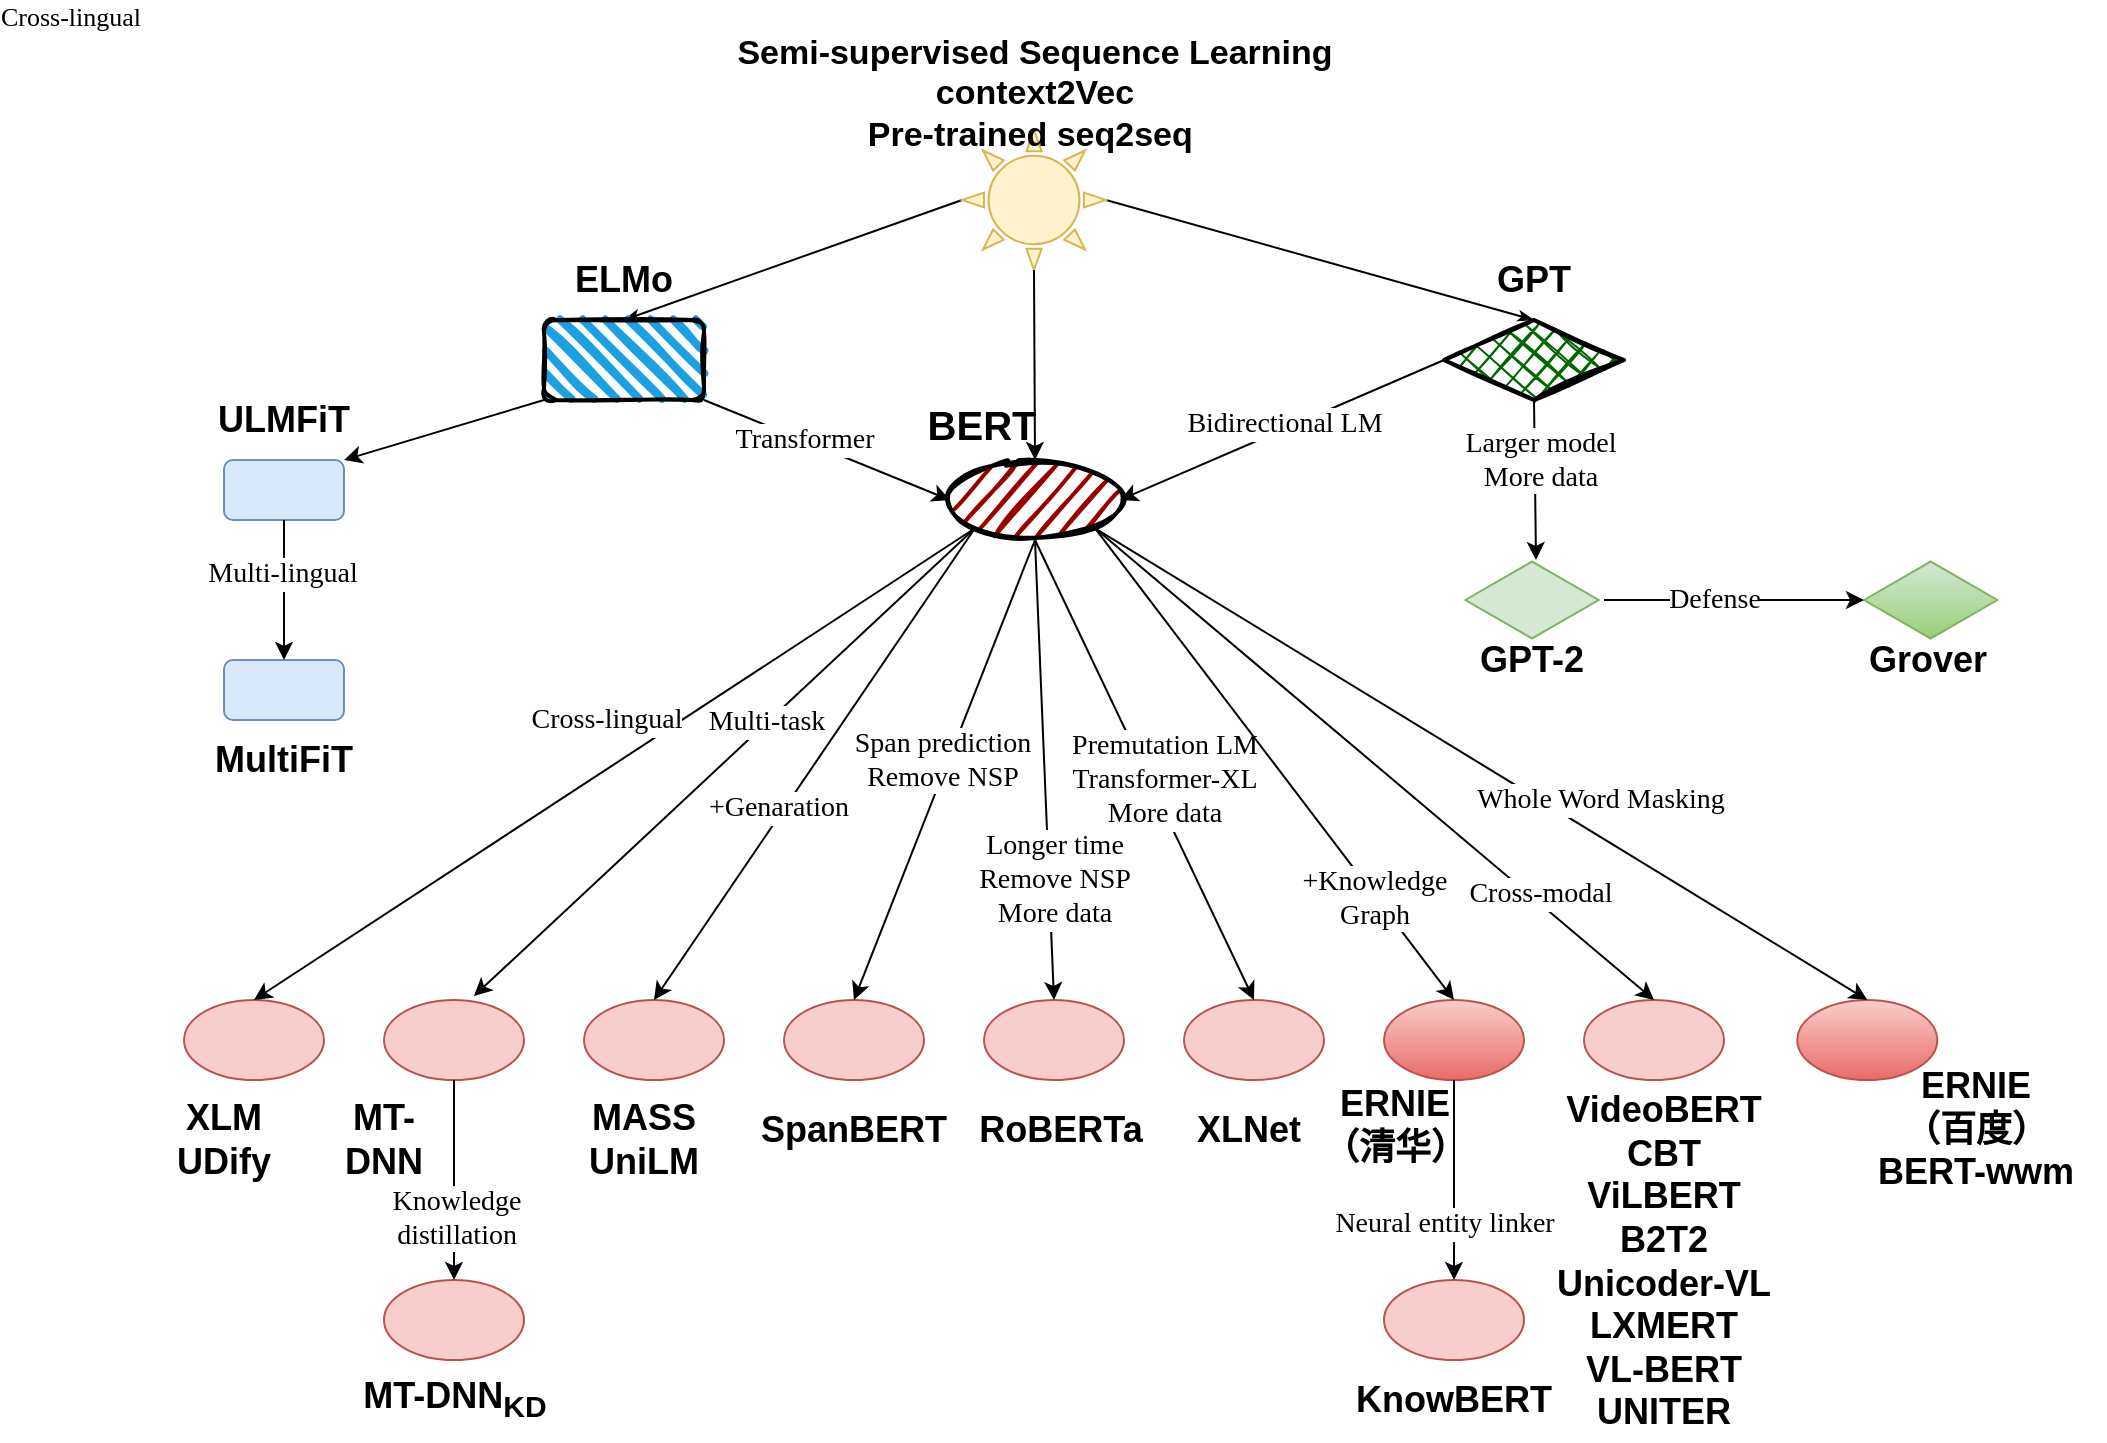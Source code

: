 <mxfile version="13.7.4" type="github">
  <diagram name="Page-1" id="42789a77-a242-8287-6e28-9cd8cfd52e62">
    <mxGraphModel dx="2366" dy="1486" grid="1" gridSize="10" guides="1" tooltips="1" connect="1" arrows="1" fold="1" page="1" pageScale="1" pageWidth="1000" pageHeight="750" background="#ffffff" math="0" shadow="0">
      <root>
        <mxCell id="0" />
        <mxCell id="1" parent="0" />
        <mxCell id="1ea317790d2ca983-13" value="" style="edgeStyle=none;rounded=1;html=1;labelBackgroundColor=none;startArrow=none;startFill=0;startSize=5;endArrow=classicThin;endFill=1;endSize=5;jettySize=auto;orthogonalLoop=1;strokeWidth=1;fontFamily=Verdana;fontSize=12;entryX=0.5;entryY=0;entryDx=0;entryDy=0;exitX=0;exitY=0.5;exitDx=0;exitDy=0;exitPerimeter=0;" parent="1" source="CKi8Rcar63tC_sLCUCNe-1" target="CKi8Rcar63tC_sLCUCNe-3" edge="1">
          <mxGeometry relative="1" as="geometry">
            <mxPoint x="417.01" y="104.08" as="sourcePoint" />
            <mxPoint x="239.206" y="179.65" as="targetPoint" />
          </mxGeometry>
        </mxCell>
        <mxCell id="1ea317790d2ca983-14" value="" style="edgeStyle=none;rounded=1;html=1;labelBackgroundColor=none;startArrow=none;startFill=0;startSize=5;endArrow=classicThin;endFill=1;endSize=5;jettySize=auto;orthogonalLoop=1;strokeWidth=1;fontFamily=Verdana;fontSize=12;entryX=0.5;entryY=0;entryDx=0;entryDy=0;exitX=1;exitY=0.5;exitDx=0;exitDy=0;exitPerimeter=0;" parent="1" source="CKi8Rcar63tC_sLCUCNe-1" target="CKi8Rcar63tC_sLCUCNe-5" edge="1">
          <mxGeometry relative="1" as="geometry">
            <mxPoint x="492.783" y="104.295" as="sourcePoint" />
            <mxPoint x="666.016" y="179.419" as="targetPoint" />
          </mxGeometry>
        </mxCell>
        <mxCell id="CKi8Rcar63tC_sLCUCNe-1" value="" style="verticalLabelPosition=bottom;verticalAlign=top;html=1;shape=mxgraph.basic.sun;fillColor=#fff2cc;strokeColor=#d6b656;" vertex="1" parent="1">
          <mxGeometry x="419" y="53" width="72" height="70" as="geometry" />
        </mxCell>
        <mxCell id="CKi8Rcar63tC_sLCUCNe-2" value="Semi-supervised Sequence Learning context2Vec &lt;br&gt;Pre-trained seq2seq&amp;nbsp;" style="text;html=1;strokeColor=none;fillColor=none;align=center;verticalAlign=middle;whiteSpace=wrap;rounded=0;fontSize=17;fontStyle=1" vertex="1" parent="1">
          <mxGeometry x="278" y="10" width="355" height="50" as="geometry" />
        </mxCell>
        <mxCell id="CKi8Rcar63tC_sLCUCNe-3" value="" style="rounded=1;whiteSpace=wrap;html=1;strokeWidth=2;fillWeight=4;hachureGap=8;hachureAngle=45;fillColor=#1ba1e2;sketch=1;fontSize=15;" vertex="1" parent="1">
          <mxGeometry x="210" y="148" width="80" height="40" as="geometry" />
        </mxCell>
        <mxCell id="CKi8Rcar63tC_sLCUCNe-4" value="ELMo" style="text;html=1;strokeColor=none;fillColor=none;align=center;verticalAlign=middle;whiteSpace=wrap;rounded=0;fontSize=18;fontStyle=1" vertex="1" parent="1">
          <mxGeometry x="230" y="118" width="40" height="20" as="geometry" />
        </mxCell>
        <mxCell id="CKi8Rcar63tC_sLCUCNe-5" value="" style="rhombus;whiteSpace=wrap;html=1;strokeWidth=2;fillWeight=-1;hachureGap=8;fillStyle=cross-hatch;fillColor=#006600;sketch=1;fontSize=17;" vertex="1" parent="1">
          <mxGeometry x="660" y="148" width="90" height="40" as="geometry" />
        </mxCell>
        <mxCell id="CKi8Rcar63tC_sLCUCNe-6" value="GPT" style="text;html=1;strokeColor=none;fillColor=none;align=center;verticalAlign=middle;whiteSpace=wrap;rounded=0;fontSize=18;fontStyle=1" vertex="1" parent="1">
          <mxGeometry x="685" y="118" width="40" height="20" as="geometry" />
        </mxCell>
        <mxCell id="CKi8Rcar63tC_sLCUCNe-7" value="" style="ellipse;whiteSpace=wrap;html=1;strokeWidth=2;fillWeight=2;hachureGap=8;fillColor=#990000;fillStyle=dots;sketch=1;fontSize=17;" vertex="1" parent="1">
          <mxGeometry x="413" y="218" width="85" height="40" as="geometry" />
        </mxCell>
        <mxCell id="CKi8Rcar63tC_sLCUCNe-8" value="" style="endArrow=classic;html=1;strokeColor=#000000;fontSize=17;exitX=0.5;exitY=1;exitDx=0;exitDy=0;exitPerimeter=0;entryX=0.5;entryY=0;entryDx=0;entryDy=0;" edge="1" parent="1" source="CKi8Rcar63tC_sLCUCNe-1" target="CKi8Rcar63tC_sLCUCNe-7">
          <mxGeometry width="50" height="50" relative="1" as="geometry">
            <mxPoint x="450" y="198" as="sourcePoint" />
            <mxPoint x="500" y="148" as="targetPoint" />
          </mxGeometry>
        </mxCell>
        <mxCell id="CKi8Rcar63tC_sLCUCNe-9" value="BERT" style="text;html=1;strokeColor=none;fillColor=none;align=center;verticalAlign=middle;whiteSpace=wrap;rounded=0;fontSize=20;fontStyle=1" vertex="1" parent="1">
          <mxGeometry x="409" y="190" width="40" height="20" as="geometry" />
        </mxCell>
        <mxCell id="CKi8Rcar63tC_sLCUCNe-11" value="" style="endArrow=classic;html=1;strokeColor=#000000;fontSize=17;exitX=1;exitY=1;exitDx=0;exitDy=0;entryX=0;entryY=0.5;entryDx=0;entryDy=0;" edge="1" parent="1" source="CKi8Rcar63tC_sLCUCNe-3" target="CKi8Rcar63tC_sLCUCNe-7">
          <mxGeometry width="50" height="50" relative="1" as="geometry">
            <mxPoint x="300" y="298" as="sourcePoint" />
            <mxPoint x="350" y="248" as="targetPoint" />
          </mxGeometry>
        </mxCell>
        <mxCell id="CKi8Rcar63tC_sLCUCNe-38" value="Transformer" style="edgeLabel;html=1;align=center;verticalAlign=middle;resizable=0;points=[];fontSize=14;fontFamily=Times New Roman;" vertex="1" connectable="0" parent="CKi8Rcar63tC_sLCUCNe-11">
          <mxGeometry x="-0.494" relative="1" as="geometry">
            <mxPoint x="18.5" y="7.2" as="offset" />
          </mxGeometry>
        </mxCell>
        <mxCell id="CKi8Rcar63tC_sLCUCNe-14" value="" style="html=1;whiteSpace=wrap;aspect=fixed;shape=isoRectangle;fontSize=17;fillColor=#d5e8d4;strokeColor=#82b366;" vertex="1" parent="1">
          <mxGeometry x="670.67" y="268" width="66.66" height="40" as="geometry" />
        </mxCell>
        <mxCell id="CKi8Rcar63tC_sLCUCNe-16" value="" style="rounded=1;whiteSpace=wrap;html=1;fontSize=17;fillColor=#dae8fc;strokeColor=#6c8ebf;" vertex="1" parent="1">
          <mxGeometry x="50" y="218" width="60" height="30" as="geometry" />
        </mxCell>
        <mxCell id="CKi8Rcar63tC_sLCUCNe-17" value="" style="endArrow=classic;html=1;strokeColor=#000000;fontSize=17;exitX=0;exitY=1;exitDx=0;exitDy=0;entryX=1;entryY=0;entryDx=0;entryDy=0;" edge="1" parent="1" source="CKi8Rcar63tC_sLCUCNe-3" target="CKi8Rcar63tC_sLCUCNe-16">
          <mxGeometry width="50" height="50" relative="1" as="geometry">
            <mxPoint x="150" y="328" as="sourcePoint" />
            <mxPoint x="200" y="278" as="targetPoint" />
          </mxGeometry>
        </mxCell>
        <mxCell id="CKi8Rcar63tC_sLCUCNe-18" value="" style="endArrow=classic;html=1;strokeColor=#000000;fontSize=17;exitX=0.5;exitY=1;exitDx=0;exitDy=0;entryX=0.53;entryY=0;entryDx=0;entryDy=0;entryPerimeter=0;" edge="1" parent="1" source="CKi8Rcar63tC_sLCUCNe-5" target="CKi8Rcar63tC_sLCUCNe-14">
          <mxGeometry width="50" height="50" relative="1" as="geometry">
            <mxPoint x="760" y="258" as="sourcePoint" />
            <mxPoint x="810" y="208" as="targetPoint" />
          </mxGeometry>
        </mxCell>
        <mxCell id="CKi8Rcar63tC_sLCUCNe-40" value="Larger model&lt;br&gt;More data" style="edgeLabel;html=1;align=center;verticalAlign=middle;resizable=0;points=[];fontSize=14;fontFamily=Times New Roman;" vertex="1" connectable="0" parent="CKi8Rcar63tC_sLCUCNe-18">
          <mxGeometry x="-0.249" y="2" relative="1" as="geometry">
            <mxPoint as="offset" />
          </mxGeometry>
        </mxCell>
        <mxCell id="CKi8Rcar63tC_sLCUCNe-19" value="" style="html=1;whiteSpace=wrap;aspect=fixed;shape=isoRectangle;fontSize=17;fillColor=#d5e8d4;strokeColor=#82b366;gradientColor=#97d077;" vertex="1" parent="1">
          <mxGeometry x="870" y="268" width="66.66" height="40" as="geometry" />
        </mxCell>
        <mxCell id="CKi8Rcar63tC_sLCUCNe-20" value="" style="endArrow=classic;html=1;strokeColor=#000000;fontSize=17;entryX=0;entryY=0.5;entryDx=0;entryDy=0;entryPerimeter=0;" edge="1" parent="1" target="CKi8Rcar63tC_sLCUCNe-19">
          <mxGeometry width="50" height="50" relative="1" as="geometry">
            <mxPoint x="740" y="288" as="sourcePoint" />
            <mxPoint x="880" y="328" as="targetPoint" />
          </mxGeometry>
        </mxCell>
        <mxCell id="CKi8Rcar63tC_sLCUCNe-41" value="Defense" style="edgeLabel;html=1;align=center;verticalAlign=middle;resizable=0;points=[];fontSize=14;fontFamily=Times New Roman;" vertex="1" connectable="0" parent="CKi8Rcar63tC_sLCUCNe-20">
          <mxGeometry x="-0.523" relative="1" as="geometry">
            <mxPoint x="24" as="offset" />
          </mxGeometry>
        </mxCell>
        <mxCell id="CKi8Rcar63tC_sLCUCNe-21" value="" style="ellipse;whiteSpace=wrap;html=1;fontSize=17;fillColor=#f8cecc;strokeColor=#b85450;" vertex="1" parent="1">
          <mxGeometry x="30" y="488" width="70" height="40" as="geometry" />
        </mxCell>
        <mxCell id="CKi8Rcar63tC_sLCUCNe-22" value="" style="rounded=1;whiteSpace=wrap;html=1;fontSize=17;fillColor=#dae8fc;strokeColor=#6c8ebf;" vertex="1" parent="1">
          <mxGeometry x="50" y="318" width="60" height="30" as="geometry" />
        </mxCell>
        <mxCell id="CKi8Rcar63tC_sLCUCNe-23" value="" style="endArrow=classic;html=1;strokeColor=#000000;fontSize=17;exitX=0.5;exitY=1;exitDx=0;exitDy=0;entryX=0.5;entryY=0;entryDx=0;entryDy=0;" edge="1" parent="1" source="CKi8Rcar63tC_sLCUCNe-16" target="CKi8Rcar63tC_sLCUCNe-22">
          <mxGeometry width="50" height="50" relative="1" as="geometry">
            <mxPoint x="180" y="318" as="sourcePoint" />
            <mxPoint x="230" y="268" as="targetPoint" />
          </mxGeometry>
        </mxCell>
        <mxCell id="CKi8Rcar63tC_sLCUCNe-37" value="Multi-lingual" style="edgeLabel;html=1;align=center;verticalAlign=middle;resizable=0;points=[];fontSize=14;fontFamily=Times New Roman;" vertex="1" connectable="0" parent="CKi8Rcar63tC_sLCUCNe-23">
          <mxGeometry x="-0.429" y="-1" relative="1" as="geometry">
            <mxPoint y="7" as="offset" />
          </mxGeometry>
        </mxCell>
        <mxCell id="CKi8Rcar63tC_sLCUCNe-24" value="" style="ellipse;whiteSpace=wrap;html=1;fontSize=17;fillColor=#f8cecc;strokeColor=#b85450;" vertex="1" parent="1">
          <mxGeometry x="130" y="488" width="70" height="40" as="geometry" />
        </mxCell>
        <mxCell id="CKi8Rcar63tC_sLCUCNe-25" value="" style="ellipse;whiteSpace=wrap;html=1;fontSize=17;fillColor=#f8cecc;strokeColor=#b85450;" vertex="1" parent="1">
          <mxGeometry x="230" y="488" width="70" height="40" as="geometry" />
        </mxCell>
        <mxCell id="CKi8Rcar63tC_sLCUCNe-26" value="" style="ellipse;whiteSpace=wrap;html=1;fontSize=17;fillColor=#f8cecc;strokeColor=#b85450;" vertex="1" parent="1">
          <mxGeometry x="330" y="488" width="70" height="40" as="geometry" />
        </mxCell>
        <mxCell id="CKi8Rcar63tC_sLCUCNe-27" value="" style="ellipse;whiteSpace=wrap;html=1;fontSize=17;fillColor=#f8cecc;strokeColor=#b85450;" vertex="1" parent="1">
          <mxGeometry x="430" y="488" width="70" height="40" as="geometry" />
        </mxCell>
        <mxCell id="CKi8Rcar63tC_sLCUCNe-28" value="" style="ellipse;whiteSpace=wrap;html=1;fontSize=17;fillColor=#f8cecc;strokeColor=#b85450;" vertex="1" parent="1">
          <mxGeometry x="530" y="488" width="70" height="40" as="geometry" />
        </mxCell>
        <mxCell id="CKi8Rcar63tC_sLCUCNe-29" value="" style="ellipse;whiteSpace=wrap;html=1;fontSize=17;fillColor=#f8cecc;strokeColor=#b85450;gradientColor=#ea6b66;" vertex="1" parent="1">
          <mxGeometry x="630" y="488" width="70" height="40" as="geometry" />
        </mxCell>
        <mxCell id="CKi8Rcar63tC_sLCUCNe-30" value="" style="ellipse;whiteSpace=wrap;html=1;fontSize=17;fillColor=#f8cecc;strokeColor=#b85450;" vertex="1" parent="1">
          <mxGeometry x="730" y="488" width="70" height="40" as="geometry" />
        </mxCell>
        <mxCell id="CKi8Rcar63tC_sLCUCNe-31" value="" style="ellipse;whiteSpace=wrap;html=1;fontSize=17;fillColor=#f8cecc;strokeColor=#b85450;gradientColor=#ea6b66;" vertex="1" parent="1">
          <mxGeometry x="836.66" y="488" width="70" height="40" as="geometry" />
        </mxCell>
        <mxCell id="CKi8Rcar63tC_sLCUCNe-32" value="" style="ellipse;whiteSpace=wrap;html=1;fontSize=17;fillColor=#f8cecc;strokeColor=#b85450;" vertex="1" parent="1">
          <mxGeometry x="130" y="628" width="70" height="40" as="geometry" />
        </mxCell>
        <mxCell id="CKi8Rcar63tC_sLCUCNe-33" value="" style="endArrow=classic;html=1;fontSize=17;exitX=0.5;exitY=1;exitDx=0;exitDy=0;entryX=0.5;entryY=0;entryDx=0;entryDy=0;fillColor=#f8cecc;" edge="1" parent="1" source="CKi8Rcar63tC_sLCUCNe-24" target="CKi8Rcar63tC_sLCUCNe-32">
          <mxGeometry width="50" height="50" relative="1" as="geometry">
            <mxPoint x="260" y="618" as="sourcePoint" />
            <mxPoint x="310" y="568" as="targetPoint" />
          </mxGeometry>
        </mxCell>
        <mxCell id="CKi8Rcar63tC_sLCUCNe-75" value="Knowledge&lt;br style=&quot;font-size: 14px;&quot;&gt;distillation" style="edgeLabel;html=1;align=center;verticalAlign=middle;resizable=0;points=[];fontSize=14;fontFamily=Times New Roman;" vertex="1" connectable="0" parent="CKi8Rcar63tC_sLCUCNe-33">
          <mxGeometry x="0.24" y="1" relative="1" as="geometry">
            <mxPoint y="7" as="offset" />
          </mxGeometry>
        </mxCell>
        <mxCell id="CKi8Rcar63tC_sLCUCNe-34" value="" style="endArrow=classic;html=1;strokeColor=#000000;fontSize=17;exitX=0;exitY=0.5;exitDx=0;exitDy=0;entryX=1;entryY=0.5;entryDx=0;entryDy=0;" edge="1" parent="1" source="CKi8Rcar63tC_sLCUCNe-5" target="CKi8Rcar63tC_sLCUCNe-7">
          <mxGeometry width="50" height="50" relative="1" as="geometry">
            <mxPoint x="570" y="378" as="sourcePoint" />
            <mxPoint x="620" y="328" as="targetPoint" />
          </mxGeometry>
        </mxCell>
        <mxCell id="CKi8Rcar63tC_sLCUCNe-39" value="Bidirectional LM" style="edgeLabel;html=1;align=center;verticalAlign=middle;resizable=0;points=[];fontSize=14;fontFamily=Times New Roman;" vertex="1" connectable="0" parent="CKi8Rcar63tC_sLCUCNe-34">
          <mxGeometry x="-0.127" y="-1" relative="1" as="geometry">
            <mxPoint x="-8.92" y="2.38" as="offset" />
          </mxGeometry>
        </mxCell>
        <mxCell id="CKi8Rcar63tC_sLCUCNe-35" value="ULMFiT" style="text;html=1;strokeColor=none;fillColor=none;align=center;verticalAlign=middle;whiteSpace=wrap;rounded=0;fontSize=18;fontStyle=1" vertex="1" parent="1">
          <mxGeometry x="60" y="188" width="40" height="20" as="geometry" />
        </mxCell>
        <mxCell id="CKi8Rcar63tC_sLCUCNe-36" value="MultiFiT" style="text;html=1;strokeColor=none;fillColor=none;align=center;verticalAlign=middle;whiteSpace=wrap;rounded=0;fontSize=18;fontStyle=1" vertex="1" parent="1">
          <mxGeometry x="60" y="358" width="40" height="20" as="geometry" />
        </mxCell>
        <mxCell id="CKi8Rcar63tC_sLCUCNe-42" value="GPT-2" style="text;html=1;strokeColor=none;fillColor=none;align=center;verticalAlign=middle;whiteSpace=wrap;rounded=0;fontSize=18;fontStyle=1" vertex="1" parent="1">
          <mxGeometry x="676" y="308" width="56" height="20" as="geometry" />
        </mxCell>
        <mxCell id="CKi8Rcar63tC_sLCUCNe-43" value="Grover" style="text;html=1;strokeColor=none;fillColor=none;align=center;verticalAlign=middle;whiteSpace=wrap;rounded=0;fontSize=18;fontStyle=1" vertex="1" parent="1">
          <mxGeometry x="873.66" y="308" width="56" height="20" as="geometry" />
        </mxCell>
        <mxCell id="CKi8Rcar63tC_sLCUCNe-44" value="" style="endArrow=classic;html=1;strokeColor=#000000;fontFamily=Times New Roman;fontSize=20;exitX=0;exitY=1;exitDx=0;exitDy=0;entryX=0.5;entryY=0;entryDx=0;entryDy=0;" edge="1" parent="1" source="CKi8Rcar63tC_sLCUCNe-7" target="CKi8Rcar63tC_sLCUCNe-21">
          <mxGeometry width="50" height="50" relative="1" as="geometry">
            <mxPoint x="230" y="398" as="sourcePoint" />
            <mxPoint x="280" y="348" as="targetPoint" />
          </mxGeometry>
        </mxCell>
        <mxCell id="CKi8Rcar63tC_sLCUCNe-53" value="Cross-lingual" style="edgeLabel;html=1;align=center;verticalAlign=middle;resizable=0;points=[];fontSize=14;fontFamily=Times New Roman;" vertex="1" connectable="0" parent="CKi8Rcar63tC_sLCUCNe-44">
          <mxGeometry x="-0.134" y="-3" relative="1" as="geometry">
            <mxPoint x="-27.47" y="-4.04" as="offset" />
          </mxGeometry>
        </mxCell>
        <mxCell id="CKi8Rcar63tC_sLCUCNe-45" value="" style="endArrow=classic;html=1;strokeColor=#000000;fontFamily=Times New Roman;fontSize=20;exitX=0;exitY=1;exitDx=0;exitDy=0;entryX=0.643;entryY=-0.05;entryDx=0;entryDy=0;entryPerimeter=0;" edge="1" parent="1" source="CKi8Rcar63tC_sLCUCNe-7" target="CKi8Rcar63tC_sLCUCNe-24">
          <mxGeometry width="50" height="50" relative="1" as="geometry">
            <mxPoint x="490" y="398" as="sourcePoint" />
            <mxPoint x="540" y="348" as="targetPoint" />
          </mxGeometry>
        </mxCell>
        <mxCell id="CKi8Rcar63tC_sLCUCNe-54" value="Multi-task" style="edgeLabel;html=1;align=center;verticalAlign=middle;resizable=0;points=[];fontSize=14;fontFamily=Times New Roman;" vertex="1" connectable="0" parent="CKi8Rcar63tC_sLCUCNe-45">
          <mxGeometry x="-0.172" y="-1" relative="1" as="geometry">
            <mxPoint as="offset" />
          </mxGeometry>
        </mxCell>
        <mxCell id="CKi8Rcar63tC_sLCUCNe-46" value="" style="endArrow=classic;html=1;strokeColor=#000000;fontFamily=Times New Roman;fontSize=20;exitX=0;exitY=1;exitDx=0;exitDy=0;entryX=0.5;entryY=0;entryDx=0;entryDy=0;" edge="1" parent="1" source="CKi8Rcar63tC_sLCUCNe-7" target="CKi8Rcar63tC_sLCUCNe-25">
          <mxGeometry width="50" height="50" relative="1" as="geometry">
            <mxPoint x="450" y="388" as="sourcePoint" />
            <mxPoint x="500" y="338" as="targetPoint" />
          </mxGeometry>
        </mxCell>
        <mxCell id="CKi8Rcar63tC_sLCUCNe-55" value="+Genaration" style="edgeLabel;html=1;align=center;verticalAlign=middle;resizable=0;points=[];fontSize=14;fontFamily=Times New Roman;" vertex="1" connectable="0" parent="CKi8Rcar63tC_sLCUCNe-46">
          <mxGeometry x="0.199" y="-3" relative="1" as="geometry">
            <mxPoint as="offset" />
          </mxGeometry>
        </mxCell>
        <mxCell id="CKi8Rcar63tC_sLCUCNe-47" value="" style="endArrow=classic;html=1;strokeColor=#000000;fontFamily=Times New Roman;fontSize=20;exitX=0.5;exitY=1;exitDx=0;exitDy=0;entryX=0.5;entryY=0;entryDx=0;entryDy=0;" edge="1" parent="1" source="CKi8Rcar63tC_sLCUCNe-7" target="CKi8Rcar63tC_sLCUCNe-26">
          <mxGeometry width="50" height="50" relative="1" as="geometry">
            <mxPoint x="510" y="378" as="sourcePoint" />
            <mxPoint x="560" y="328" as="targetPoint" />
          </mxGeometry>
        </mxCell>
        <mxCell id="CKi8Rcar63tC_sLCUCNe-56" value="Span prediction&lt;br style=&quot;font-size: 14px;&quot;&gt;Remove NSP" style="edgeLabel;html=1;align=center;verticalAlign=middle;resizable=0;points=[];fontSize=14;fontFamily=Times New Roman;" vertex="1" connectable="0" parent="CKi8Rcar63tC_sLCUCNe-47">
          <mxGeometry x="0.141" y="2" relative="1" as="geometry">
            <mxPoint x="3.27" y="-21.94" as="offset" />
          </mxGeometry>
        </mxCell>
        <mxCell id="CKi8Rcar63tC_sLCUCNe-48" value="" style="endArrow=classic;html=1;strokeColor=#000000;fontFamily=Times New Roman;fontSize=20;exitX=0.5;exitY=1;exitDx=0;exitDy=0;entryX=0.5;entryY=0;entryDx=0;entryDy=0;" edge="1" parent="1" source="CKi8Rcar63tC_sLCUCNe-7" target="CKi8Rcar63tC_sLCUCNe-27">
          <mxGeometry width="50" height="50" relative="1" as="geometry">
            <mxPoint x="510" y="388" as="sourcePoint" />
            <mxPoint x="560" y="338" as="targetPoint" />
          </mxGeometry>
        </mxCell>
        <mxCell id="CKi8Rcar63tC_sLCUCNe-57" value="Longer time&lt;br style=&quot;font-size: 14px;&quot;&gt;Remove NSP&lt;br style=&quot;font-size: 14px;&quot;&gt;More data" style="edgeLabel;html=1;align=center;verticalAlign=middle;resizable=0;points=[];fontSize=14;fontFamily=Times New Roman;" vertex="1" connectable="0" parent="CKi8Rcar63tC_sLCUCNe-48">
          <mxGeometry x="0.322" relative="1" as="geometry">
            <mxPoint x="3.23" y="18.13" as="offset" />
          </mxGeometry>
        </mxCell>
        <mxCell id="CKi8Rcar63tC_sLCUCNe-49" value="" style="endArrow=classic;html=1;strokeColor=#000000;fontFamily=Times New Roman;fontSize=20;exitX=0.5;exitY=1;exitDx=0;exitDy=0;entryX=0.5;entryY=0;entryDx=0;entryDy=0;" edge="1" parent="1" source="CKi8Rcar63tC_sLCUCNe-7" target="CKi8Rcar63tC_sLCUCNe-28">
          <mxGeometry width="50" height="50" relative="1" as="geometry">
            <mxPoint x="540" y="368" as="sourcePoint" />
            <mxPoint x="590" y="318" as="targetPoint" />
          </mxGeometry>
        </mxCell>
        <mxCell id="CKi8Rcar63tC_sLCUCNe-58" value="Premutation LM&lt;br style=&quot;font-size: 14px;&quot;&gt;Transformer-XL&lt;br style=&quot;font-size: 14px;&quot;&gt;More data" style="edgeLabel;html=1;align=center;verticalAlign=middle;resizable=0;points=[];fontSize=14;fontFamily=Times New Roman;" vertex="1" connectable="0" parent="CKi8Rcar63tC_sLCUCNe-49">
          <mxGeometry x="0.543" y="1" relative="1" as="geometry">
            <mxPoint x="-21.08" y="-57.44" as="offset" />
          </mxGeometry>
        </mxCell>
        <mxCell id="CKi8Rcar63tC_sLCUCNe-50" value="" style="endArrow=classic;html=1;strokeColor=#000000;fontFamily=Times New Roman;fontSize=20;exitX=1;exitY=1;exitDx=0;exitDy=0;entryX=0.5;entryY=0;entryDx=0;entryDy=0;" edge="1" parent="1" source="CKi8Rcar63tC_sLCUCNe-7" target="CKi8Rcar63tC_sLCUCNe-29">
          <mxGeometry width="50" height="50" relative="1" as="geometry">
            <mxPoint x="560" y="348" as="sourcePoint" />
            <mxPoint x="610" y="298" as="targetPoint" />
          </mxGeometry>
        </mxCell>
        <mxCell id="CKi8Rcar63tC_sLCUCNe-59" value="+Knowledge&lt;br style=&quot;font-size: 14px;&quot;&gt;Graph" style="edgeLabel;html=1;align=center;verticalAlign=middle;resizable=0;points=[];fontSize=14;fontFamily=Times New Roman;" vertex="1" connectable="0" parent="CKi8Rcar63tC_sLCUCNe-50">
          <mxGeometry x="0.563" y="-1" relative="1" as="geometry">
            <mxPoint as="offset" />
          </mxGeometry>
        </mxCell>
        <mxCell id="CKi8Rcar63tC_sLCUCNe-51" value="" style="endArrow=classic;html=1;strokeColor=#000000;fontFamily=Times New Roman;fontSize=20;exitX=1;exitY=1;exitDx=0;exitDy=0;entryX=0.5;entryY=0;entryDx=0;entryDy=0;" edge="1" parent="1" source="CKi8Rcar63tC_sLCUCNe-7" target="CKi8Rcar63tC_sLCUCNe-30">
          <mxGeometry width="50" height="50" relative="1" as="geometry">
            <mxPoint x="580" y="318" as="sourcePoint" />
            <mxPoint x="630" y="268" as="targetPoint" />
          </mxGeometry>
        </mxCell>
        <mxCell id="CKi8Rcar63tC_sLCUCNe-60" value="Cross-modal" style="edgeLabel;html=1;align=center;verticalAlign=middle;resizable=0;points=[];fontSize=14;fontFamily=Times New Roman;" vertex="1" connectable="0" parent="CKi8Rcar63tC_sLCUCNe-51">
          <mxGeometry x="0.575" y="4" relative="1" as="geometry">
            <mxPoint as="offset" />
          </mxGeometry>
        </mxCell>
        <mxCell id="CKi8Rcar63tC_sLCUCNe-52" value="" style="endArrow=classic;html=1;strokeColor=#000000;fontFamily=Times New Roman;fontSize=20;exitX=1;exitY=1;exitDx=0;exitDy=0;entryX=0.5;entryY=0;entryDx=0;entryDy=0;" edge="1" parent="1" source="CKi8Rcar63tC_sLCUCNe-7" target="CKi8Rcar63tC_sLCUCNe-31">
          <mxGeometry width="50" height="50" relative="1" as="geometry">
            <mxPoint x="730" y="418" as="sourcePoint" />
            <mxPoint x="780" y="368" as="targetPoint" />
          </mxGeometry>
        </mxCell>
        <mxCell id="CKi8Rcar63tC_sLCUCNe-61" value="Whole Word Masking" style="edgeLabel;html=1;align=center;verticalAlign=middle;resizable=0;points=[];fontSize=14;fontFamily=Times New Roman;" vertex="1" connectable="0" parent="CKi8Rcar63tC_sLCUCNe-52">
          <mxGeometry x="0.64" relative="1" as="geometry">
            <mxPoint x="-64.72" y="-57.51" as="offset" />
          </mxGeometry>
        </mxCell>
        <mxCell id="CKi8Rcar63tC_sLCUCNe-62" value="XLM&lt;br&gt;UDify" style="text;html=1;strokeColor=none;fillColor=none;align=center;verticalAlign=middle;whiteSpace=wrap;rounded=0;fontSize=18;fontStyle=1" vertex="1" parent="1">
          <mxGeometry x="20" y="538" width="60" height="40" as="geometry" />
        </mxCell>
        <mxCell id="CKi8Rcar63tC_sLCUCNe-63" value="MT-DNN&lt;sub&gt;KD&lt;/sub&gt;" style="text;html=1;strokeColor=none;fillColor=none;align=center;verticalAlign=middle;whiteSpace=wrap;rounded=0;fontSize=18;fontStyle=1" vertex="1" parent="1">
          <mxGeometry x="112.5" y="668" width="105" height="40" as="geometry" />
        </mxCell>
        <mxCell id="CKi8Rcar63tC_sLCUCNe-64" value="MT-DNN" style="text;html=1;strokeColor=none;fillColor=none;align=center;verticalAlign=middle;whiteSpace=wrap;rounded=0;fontSize=18;fontStyle=1" vertex="1" parent="1">
          <mxGeometry x="100" y="538" width="60" height="40" as="geometry" />
        </mxCell>
        <mxCell id="CKi8Rcar63tC_sLCUCNe-65" value="MASS&lt;br&gt;UniLM" style="text;html=1;strokeColor=none;fillColor=none;align=center;verticalAlign=middle;whiteSpace=wrap;rounded=0;fontSize=18;fontStyle=1" vertex="1" parent="1">
          <mxGeometry x="230" y="538" width="60" height="40" as="geometry" />
        </mxCell>
        <mxCell id="CKi8Rcar63tC_sLCUCNe-66" value="SpanBERT" style="text;html=1;strokeColor=none;fillColor=none;align=center;verticalAlign=middle;whiteSpace=wrap;rounded=0;fontSize=18;fontStyle=1" vertex="1" parent="1">
          <mxGeometry x="325" y="533" width="80" height="40" as="geometry" />
        </mxCell>
        <mxCell id="CKi8Rcar63tC_sLCUCNe-67" value="RoBERTa" style="text;html=1;strokeColor=none;fillColor=none;align=center;verticalAlign=middle;whiteSpace=wrap;rounded=0;fontSize=18;fontStyle=1" vertex="1" parent="1">
          <mxGeometry x="436" y="533" width="65" height="40" as="geometry" />
        </mxCell>
        <mxCell id="CKi8Rcar63tC_sLCUCNe-68" value="KnowBERT" style="text;html=1;strokeColor=none;fillColor=none;align=center;verticalAlign=middle;whiteSpace=wrap;rounded=0;fontSize=18;fontStyle=1" vertex="1" parent="1">
          <mxGeometry x="615" y="668" width="100" height="40" as="geometry" />
        </mxCell>
        <mxCell id="CKi8Rcar63tC_sLCUCNe-69" value="ERNIE&lt;br&gt;（清华）" style="text;html=1;strokeColor=none;fillColor=none;align=center;verticalAlign=middle;whiteSpace=wrap;rounded=0;fontSize=18;fontStyle=1" vertex="1" parent="1">
          <mxGeometry x="594" y="531" width="83" height="40" as="geometry" />
        </mxCell>
        <mxCell id="CKi8Rcar63tC_sLCUCNe-70" value="" style="ellipse;whiteSpace=wrap;html=1;fontSize=17;fillColor=#f8cecc;strokeColor=#b85450;" vertex="1" parent="1">
          <mxGeometry x="630" y="628" width="70" height="40" as="geometry" />
        </mxCell>
        <mxCell id="CKi8Rcar63tC_sLCUCNe-71" value="" style="endArrow=classic;html=1;strokeColor=#000000;fontFamily=Times New Roman;fontSize=13;exitX=0.5;exitY=1;exitDx=0;exitDy=0;entryX=0.5;entryY=0;entryDx=0;entryDy=0;" edge="1" parent="1" source="CKi8Rcar63tC_sLCUCNe-29" target="CKi8Rcar63tC_sLCUCNe-70">
          <mxGeometry width="50" height="50" relative="1" as="geometry">
            <mxPoint x="580" y="728" as="sourcePoint" />
            <mxPoint x="630" y="678" as="targetPoint" />
          </mxGeometry>
        </mxCell>
        <mxCell id="CKi8Rcar63tC_sLCUCNe-76" value="Neural entity linker" style="edgeLabel;html=1;align=center;verticalAlign=middle;resizable=0;points=[];fontSize=14;fontFamily=Times New Roman;" vertex="1" connectable="0" parent="CKi8Rcar63tC_sLCUCNe-71">
          <mxGeometry x="0.22" y="1" relative="1" as="geometry">
            <mxPoint x="-6" y="11" as="offset" />
          </mxGeometry>
        </mxCell>
        <mxCell id="CKi8Rcar63tC_sLCUCNe-72" value="ERNIE&lt;br&gt;（百度）&lt;br&gt;BERT-wwm" style="text;html=1;strokeColor=none;fillColor=none;align=center;verticalAlign=middle;whiteSpace=wrap;rounded=0;fontSize=18;fontStyle=1" vertex="1" parent="1">
          <mxGeometry x="861.83" y="533" width="128.17" height="40" as="geometry" />
        </mxCell>
        <mxCell id="CKi8Rcar63tC_sLCUCNe-73" value="VideoBERT &lt;br&gt;CBT&lt;br&gt;ViLBERT&lt;br&gt;B2T2&lt;br&gt;Unicoder-VL&lt;br&gt;LXMERT&lt;br&gt;VL-BERT&lt;br&gt;UNITER" style="text;html=1;strokeColor=none;fillColor=none;align=center;verticalAlign=middle;whiteSpace=wrap;rounded=0;fontSize=18;fontStyle=1" vertex="1" parent="1">
          <mxGeometry x="690" y="531" width="160" height="175" as="geometry" />
        </mxCell>
        <mxCell id="CKi8Rcar63tC_sLCUCNe-74" value="XLNet" style="text;html=1;strokeColor=none;fillColor=none;align=center;verticalAlign=middle;whiteSpace=wrap;rounded=0;fontSize=18;fontStyle=1" vertex="1" parent="1">
          <mxGeometry x="530" y="533" width="65" height="40" as="geometry" />
        </mxCell>
        <mxCell id="CKi8Rcar63tC_sLCUCNe-77" value="Cross-lingual" style="edgeLabel;html=1;align=center;verticalAlign=middle;resizable=0;points=[];fontSize=13;fontFamily=Times New Roman;" vertex="1" connectable="0" parent="1">
          <mxGeometry x="-0.134" y="-3" relative="1" as="geometry">
            <mxPoint x="-27.47" y="-4.04" as="offset" />
          </mxGeometry>
        </mxCell>
      </root>
    </mxGraphModel>
  </diagram>
</mxfile>
